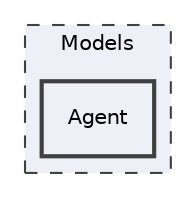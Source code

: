 digraph "Models/Agent"
{
 // LATEX_PDF_SIZE
  edge [fontname="Helvetica",fontsize="10",labelfontname="Helvetica",labelfontsize="10"];
  node [fontname="Helvetica",fontsize="10",shape=record];
  compound=true
  subgraph clusterdir_22305cb0964bbe63c21991dd2265ce48 {
    graph [ bgcolor="#edf0f7", pencolor="grey25", style="filled,dashed,", label="Models", fontname="Helvetica", fontsize="10", URL="dir_22305cb0964bbe63c21991dd2265ce48.html"]
  dir_462e7ac0c3e97f6bd53590cd69b5c271 [shape=box, label="Agent", style="filled,bold,", fillcolor="#edf0f7", color="grey25", URL="dir_462e7ac0c3e97f6bd53590cd69b5c271.html"];
  }
}
